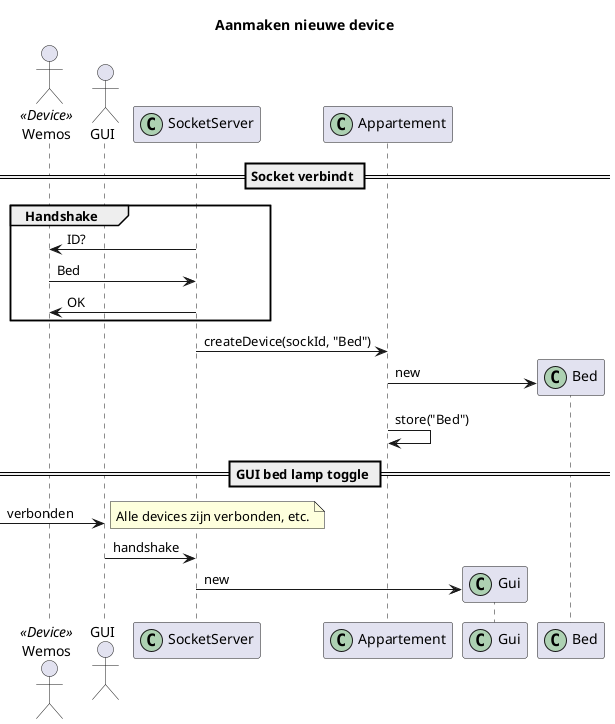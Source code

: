 @startuml
title Aanmaken nieuwe device

actor Wemos << Device >>
actor GUI
participant SocketServer << (C,#ADD1B2) >>
participant Appartement << (C,#ADD1B2) >>
participant Gui << (C,#ADD1B2) >>
participant Bed << (C,#ADD1B2) >>

== Socket verbindt ==

group Handshake
        SocketServer -> Wemos: ID?
        SocketServer <- Wemos: Bed
        SocketServer -> Wemos: OK
end
SocketServer -> Appartement: createDevice(sockId, "Bed")
Appartement -> Bed **: new
Appartement -> Appartement: store("Bed")

== GUI bed lamp toggle ==
[-> GUI: verbonden
note right: Alle devices zijn verbonden, etc.
GUI -> SocketServer: handshake
SocketServer -> Gui **: new




@enduml
